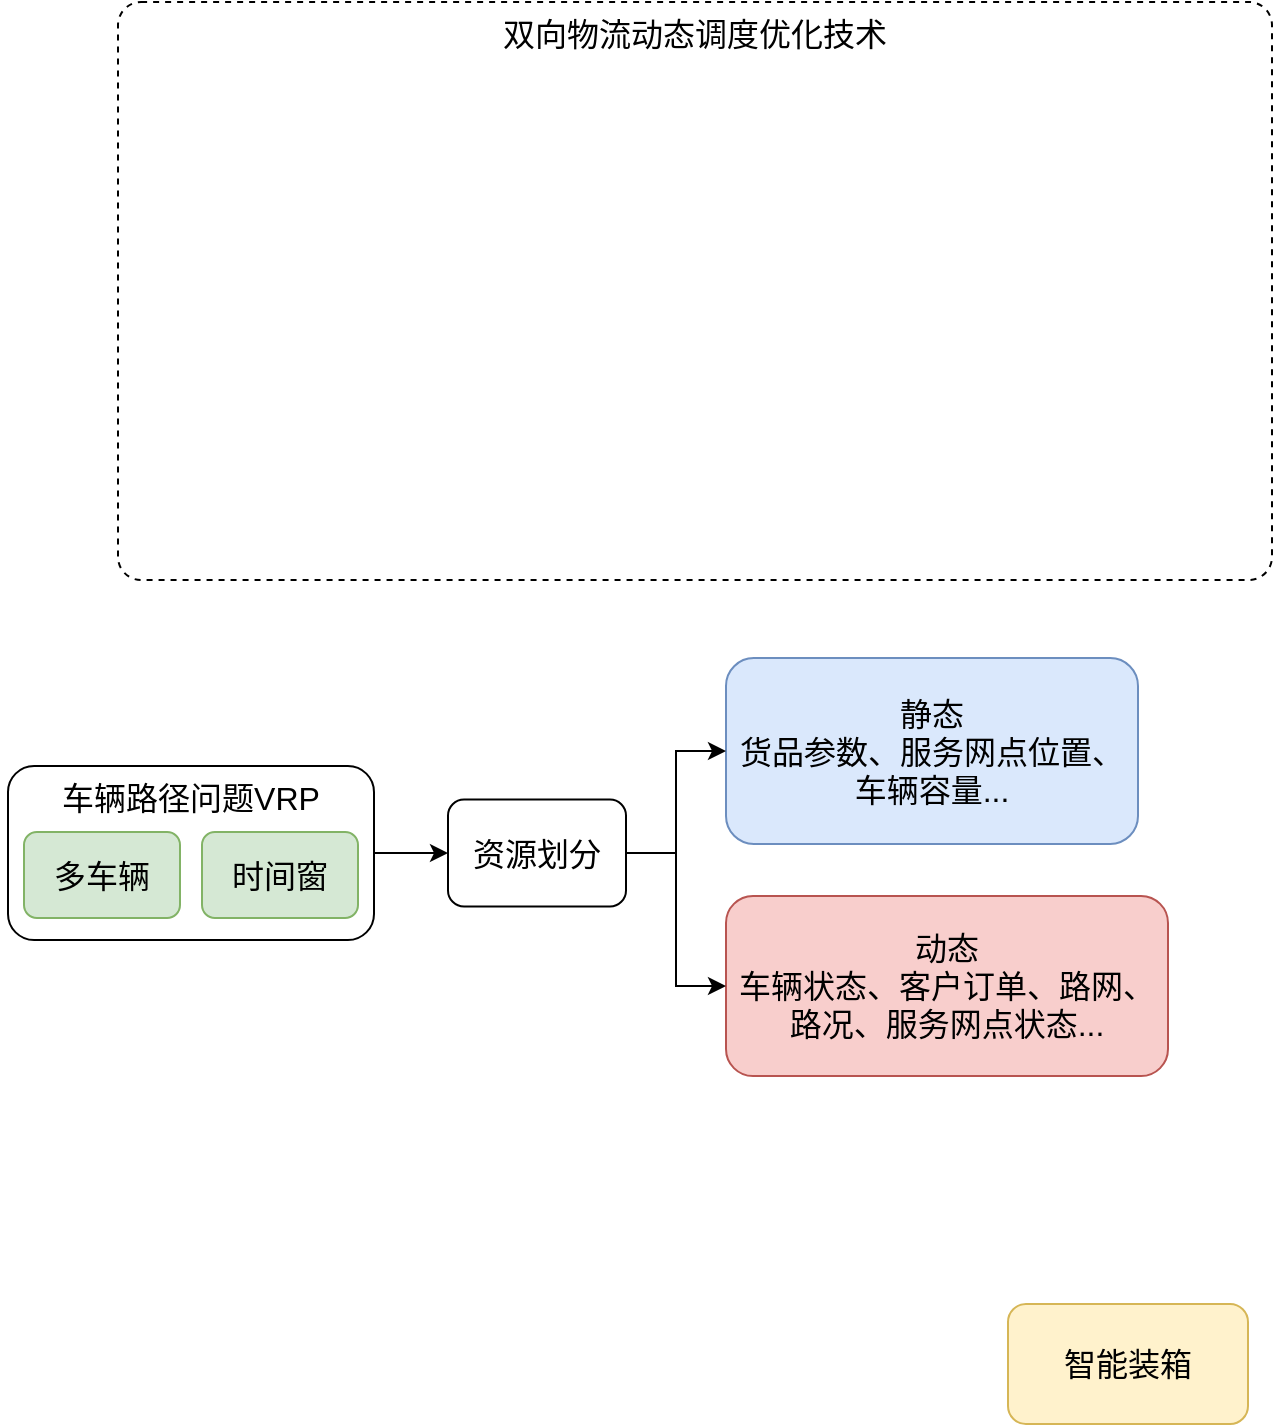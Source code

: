 <mxfile version="20.4.1" type="github">
  <diagram id="pGKcQqe7rzBw23-9qWBj" name="第 1 页">
    <mxGraphModel dx="1161" dy="1940" grid="0" gridSize="10" guides="1" tooltips="1" connect="1" arrows="1" fold="1" page="1" pageScale="1" pageWidth="827" pageHeight="1169" math="0" shadow="0">
      <root>
        <mxCell id="0" />
        <mxCell id="1" parent="0" />
        <mxCell id="nu8JQhl-7PeckI64FYxP-5" value="双向物流动态调度优化技术" style="rounded=1;whiteSpace=wrap;html=1;fontSize=16;verticalAlign=top;arcSize=4;dashed=1;" parent="1" vertex="1">
          <mxGeometry x="160" y="-96" width="577" height="289" as="geometry" />
        </mxCell>
        <mxCell id="nu8JQhl-7PeckI64FYxP-8" value="智能装箱" style="rounded=1;whiteSpace=wrap;html=1;fontSize=16;fillColor=#fff2cc;strokeColor=#d6b656;" parent="1" vertex="1">
          <mxGeometry x="605" y="555" width="120" height="60" as="geometry" />
        </mxCell>
        <mxCell id="maDJqcjo1r75fHRdNXrU-18" value="" style="group" vertex="1" connectable="0" parent="1">
          <mxGeometry x="101" y="232" width="584" height="209" as="geometry" />
        </mxCell>
        <mxCell id="maDJqcjo1r75fHRdNXrU-3" value="" style="group" vertex="1" connectable="0" parent="maDJqcjo1r75fHRdNXrU-18">
          <mxGeometry y="54" width="187" height="87" as="geometry" />
        </mxCell>
        <mxCell id="nu8JQhl-7PeckI64FYxP-1" value="&lt;font style=&quot;font-size: 16px;&quot;&gt;车辆路径问题VRP&lt;/font&gt;" style="rounded=1;whiteSpace=wrap;html=1;verticalAlign=top;" parent="maDJqcjo1r75fHRdNXrU-3" vertex="1">
          <mxGeometry x="4" width="183" height="87" as="geometry" />
        </mxCell>
        <mxCell id="nu8JQhl-7PeckI64FYxP-3" value="&lt;font style=&quot;font-size: 16px;&quot;&gt;时间窗&lt;/font&gt;" style="rounded=1;whiteSpace=wrap;html=1;fillColor=#d5e8d4;strokeColor=#82b366;" parent="maDJqcjo1r75fHRdNXrU-3" vertex="1">
          <mxGeometry x="101" y="33" width="78" height="43" as="geometry" />
        </mxCell>
        <mxCell id="nu8JQhl-7PeckI64FYxP-4" value="&lt;font style=&quot;font-size: 16px;&quot;&gt;多车辆&lt;/font&gt;" style="rounded=1;whiteSpace=wrap;html=1;fillColor=#d5e8d4;strokeColor=#82b366;" parent="maDJqcjo1r75fHRdNXrU-3" vertex="1">
          <mxGeometry x="12" y="33" width="78" height="43" as="geometry" />
        </mxCell>
        <mxCell id="maDJqcjo1r75fHRdNXrU-15" style="edgeStyle=orthogonalEdgeStyle;rounded=0;orthogonalLoop=1;jettySize=auto;html=1;exitX=1;exitY=0.5;exitDx=0;exitDy=0;entryX=0;entryY=0.5;entryDx=0;entryDy=0;" edge="1" parent="maDJqcjo1r75fHRdNXrU-18" source="nu8JQhl-7PeckI64FYxP-1" target="maDJqcjo1r75fHRdNXrU-2">
          <mxGeometry relative="1" as="geometry" />
        </mxCell>
        <mxCell id="maDJqcjo1r75fHRdNXrU-2" value="&lt;font style=&quot;font-size: 16px;&quot;&gt;资源划分&lt;/font&gt;" style="rounded=1;whiteSpace=wrap;html=1;verticalAlign=middle;" vertex="1" parent="maDJqcjo1r75fHRdNXrU-18">
          <mxGeometry x="224" y="70.75" width="89" height="53.5" as="geometry" />
        </mxCell>
        <mxCell id="maDJqcjo1r75fHRdNXrU-8" value="&lt;font style=&quot;font-size: 16px;&quot;&gt;静态&lt;br&gt;&lt;div class=&quot;lake-content&quot;&gt;&lt;span class=&quot;ne-text&quot;&gt;货品参数、服务网点位置、车辆容量...&lt;/span&gt;&lt;/div&gt;&lt;/font&gt;" style="rounded=1;whiteSpace=wrap;html=1;fillColor=#dae8fc;strokeColor=#6c8ebf;" vertex="1" parent="maDJqcjo1r75fHRdNXrU-18">
          <mxGeometry x="363" width="206" height="93" as="geometry" />
        </mxCell>
        <mxCell id="maDJqcjo1r75fHRdNXrU-16" style="edgeStyle=orthogonalEdgeStyle;rounded=0;orthogonalLoop=1;jettySize=auto;html=1;entryX=0;entryY=0.5;entryDx=0;entryDy=0;" edge="1" parent="maDJqcjo1r75fHRdNXrU-18" source="maDJqcjo1r75fHRdNXrU-2" target="maDJqcjo1r75fHRdNXrU-8">
          <mxGeometry relative="1" as="geometry" />
        </mxCell>
        <mxCell id="maDJqcjo1r75fHRdNXrU-9" value="&lt;font style=&quot;font-size: 16px;&quot;&gt;动态&lt;br&gt;&lt;div class=&quot;lake-content&quot;&gt;&lt;span class=&quot;ne-text&quot;&gt;车辆状态、客户订单、路网、路况、服务网点状态...&lt;/span&gt;&lt;/div&gt;&lt;/font&gt;" style="rounded=1;whiteSpace=wrap;html=1;fillColor=#f8cecc;strokeColor=#b85450;" vertex="1" parent="maDJqcjo1r75fHRdNXrU-18">
          <mxGeometry x="363" y="119" width="221" height="90" as="geometry" />
        </mxCell>
        <mxCell id="maDJqcjo1r75fHRdNXrU-17" style="edgeStyle=orthogonalEdgeStyle;rounded=0;orthogonalLoop=1;jettySize=auto;html=1;entryX=0;entryY=0.5;entryDx=0;entryDy=0;" edge="1" parent="maDJqcjo1r75fHRdNXrU-18" source="maDJqcjo1r75fHRdNXrU-2" target="maDJqcjo1r75fHRdNXrU-9">
          <mxGeometry relative="1" as="geometry" />
        </mxCell>
      </root>
    </mxGraphModel>
  </diagram>
</mxfile>
